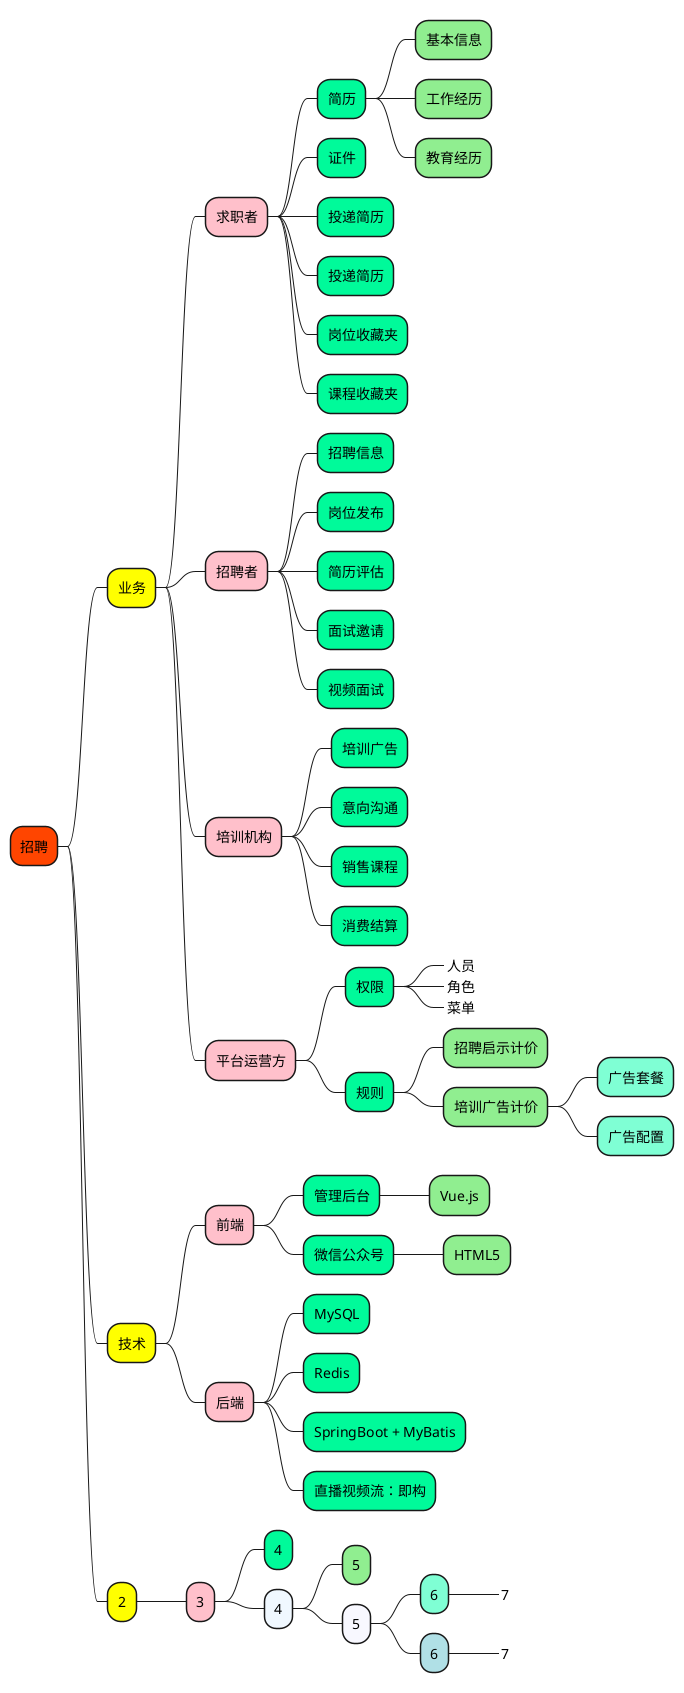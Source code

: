 @startmindmap

+[#OrangeRed] 招聘

++[#yellow] 业务

+++[#Pink] 求职者

++++[#MediumSpringGreen] 简历
+++++[#LightGreen] 基本信息
+++++[#LightGreen] 工作经历
+++++[#LightGreen] 教育经历
++++[#MediumSpringGreen] 证件
++++[#MediumSpringGreen] 投递简历
++++[#MediumSpringGreen] 投递简历
++++[#MediumSpringGreen] 岗位收藏夹
++++[#MediumSpringGreen] 课程收藏夹


+++[#Pink] 招聘者

++++[#MediumSpringGreen] 招聘信息
++++[#MediumSpringGreen] 岗位发布
++++[#MediumSpringGreen] 简历评估
++++[#MediumSpringGreen] 面试邀请
++++[#MediumSpringGreen] 视频面试


+++[#Pink] 培训机构

++++[#MediumSpringGreen] 培训广告
++++[#MediumSpringGreen] 意向沟通
++++[#MediumSpringGreen] 销售课程
++++[#MediumSpringGreen] 消费结算


+++[#Pink] 平台运营方

++++[#MediumSpringGreen] 权限
+++++[#LightGreen]_ 人员
+++++[#LightGreen]_ 角色
+++++[#LightGreen]_ 菜单

++++[#MediumSpringGreen] 规则
+++++[#LightGreen] 招聘启示计价
+++++[#LightGreen] 培训广告计价
++++++[#Aquamarine] 广告套餐
++++++[#Aquamarine] 广告配置



++[#yellow] 技术

+++[#Pink] 前端
++++[#MediumSpringGreen] 管理后台
+++++[#LightGreen] Vue.js
++++[#MediumSpringGreen] 微信公众号
+++++[#LightGreen] HTML5

+++[#Pink] 后端
++++[#MediumSpringGreen] MySQL
++++[#MediumSpringGreen] Redis
++++[#MediumSpringGreen] SpringBoot + MyBatis
++++[#MediumSpringGreen] 直播视频流：即构




++[#yellow] 2

+++[#Pink] 3

++++[#MediumSpringGreen] 4
++++[#AliceBlue] 4
+++++[#LightGreen] 5
+++++[#GhostWhite] 5
++++++[#Aquamarine] 6
+++++++[#Aquamarine]_ 7
++++++[#PowderBlue] 6
+++++++[#PowderBlue]_ 7



@endmindmap